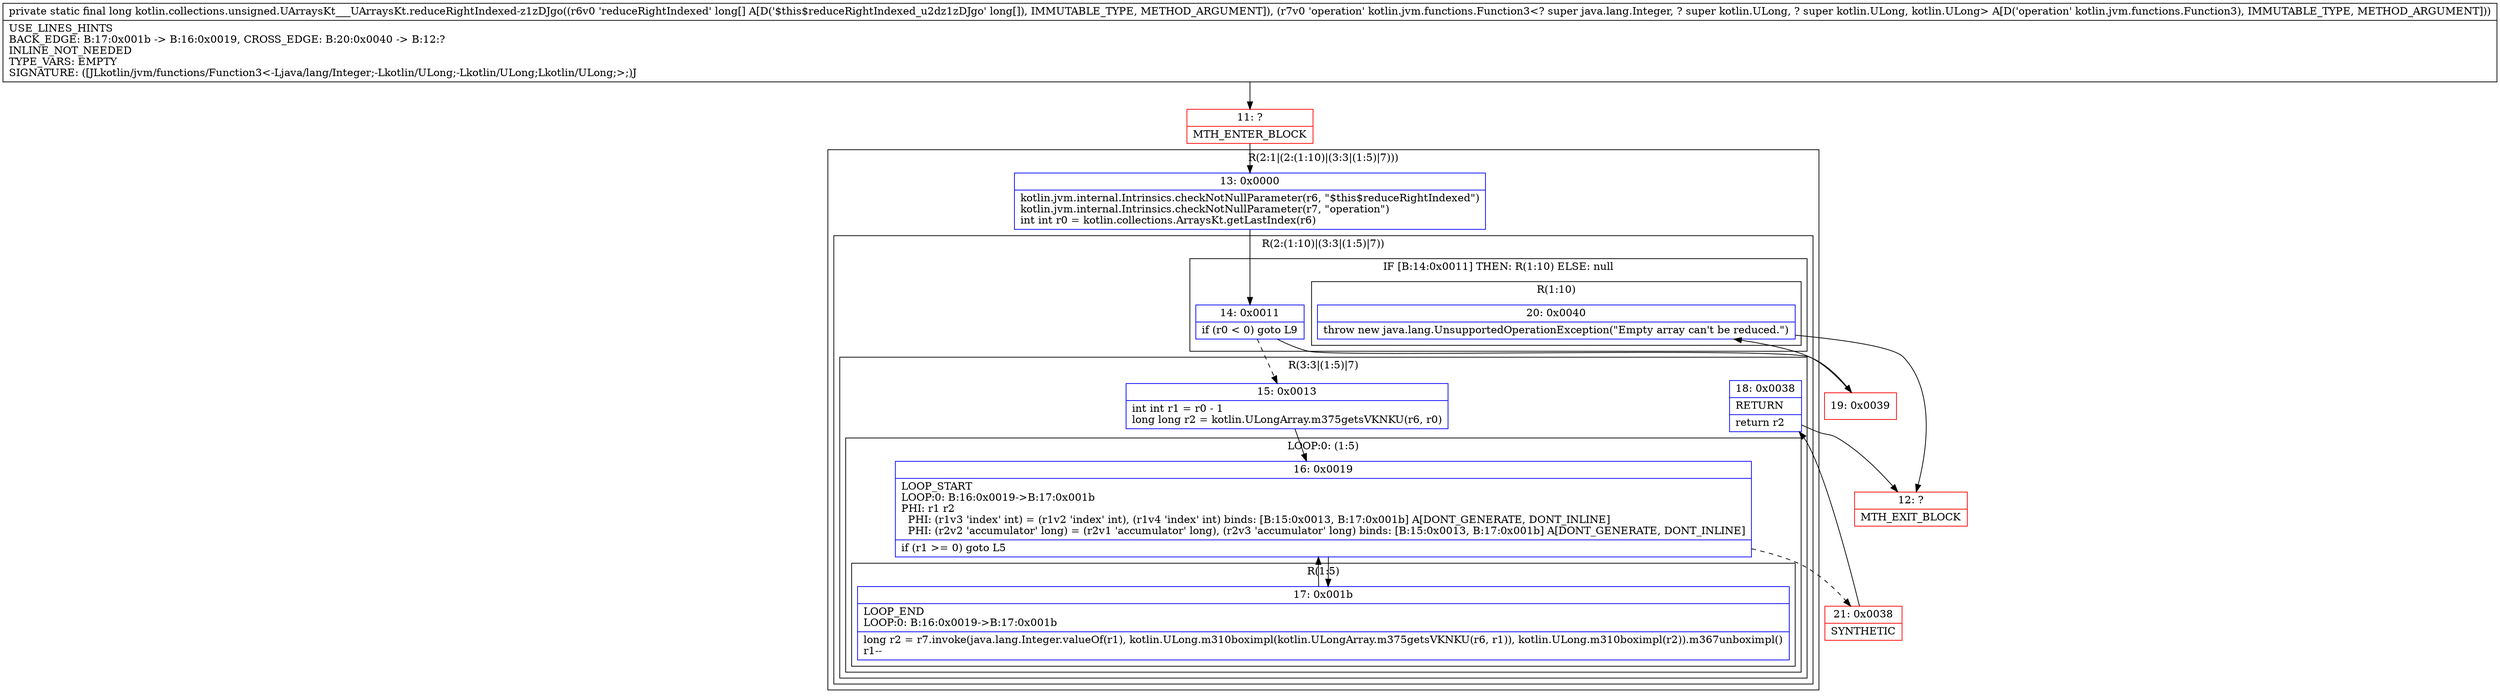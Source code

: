 digraph "CFG forkotlin.collections.unsigned.UArraysKt___UArraysKt.reduceRightIndexed\-z1zDJgo([JLkotlin\/jvm\/functions\/Function3;)J" {
subgraph cluster_Region_1678425477 {
label = "R(2:1|(2:(1:10)|(3:3|(1:5)|7)))";
node [shape=record,color=blue];
Node_13 [shape=record,label="{13\:\ 0x0000|kotlin.jvm.internal.Intrinsics.checkNotNullParameter(r6, \"$this$reduceRightIndexed\")\lkotlin.jvm.internal.Intrinsics.checkNotNullParameter(r7, \"operation\")\lint int r0 = kotlin.collections.ArraysKt.getLastIndex(r6)\l}"];
subgraph cluster_Region_246831644 {
label = "R(2:(1:10)|(3:3|(1:5)|7))";
node [shape=record,color=blue];
subgraph cluster_IfRegion_555707457 {
label = "IF [B:14:0x0011] THEN: R(1:10) ELSE: null";
node [shape=record,color=blue];
Node_14 [shape=record,label="{14\:\ 0x0011|if (r0 \< 0) goto L9\l}"];
subgraph cluster_Region_707779176 {
label = "R(1:10)";
node [shape=record,color=blue];
Node_20 [shape=record,label="{20\:\ 0x0040|throw new java.lang.UnsupportedOperationException(\"Empty array can't be reduced.\")\l}"];
}
}
subgraph cluster_Region_1821494497 {
label = "R(3:3|(1:5)|7)";
node [shape=record,color=blue];
Node_15 [shape=record,label="{15\:\ 0x0013|int int r1 = r0 \- 1\llong long r2 = kotlin.ULongArray.m375getsVKNKU(r6, r0)\l}"];
subgraph cluster_LoopRegion_1744685171 {
label = "LOOP:0: (1:5)";
node [shape=record,color=blue];
Node_16 [shape=record,label="{16\:\ 0x0019|LOOP_START\lLOOP:0: B:16:0x0019\-\>B:17:0x001b\lPHI: r1 r2 \l  PHI: (r1v3 'index' int) = (r1v2 'index' int), (r1v4 'index' int) binds: [B:15:0x0013, B:17:0x001b] A[DONT_GENERATE, DONT_INLINE]\l  PHI: (r2v2 'accumulator' long) = (r2v1 'accumulator' long), (r2v3 'accumulator' long) binds: [B:15:0x0013, B:17:0x001b] A[DONT_GENERATE, DONT_INLINE]\l|if (r1 \>= 0) goto L5\l}"];
subgraph cluster_Region_1454028700 {
label = "R(1:5)";
node [shape=record,color=blue];
Node_17 [shape=record,label="{17\:\ 0x001b|LOOP_END\lLOOP:0: B:16:0x0019\-\>B:17:0x001b\l|long r2 = r7.invoke(java.lang.Integer.valueOf(r1), kotlin.ULong.m310boximpl(kotlin.ULongArray.m375getsVKNKU(r6, r1)), kotlin.ULong.m310boximpl(r2)).m367unboximpl()\lr1\-\-\l}"];
}
}
Node_18 [shape=record,label="{18\:\ 0x0038|RETURN\l|return r2\l}"];
}
}
}
Node_11 [shape=record,color=red,label="{11\:\ ?|MTH_ENTER_BLOCK\l}"];
Node_21 [shape=record,color=red,label="{21\:\ 0x0038|SYNTHETIC\l}"];
Node_12 [shape=record,color=red,label="{12\:\ ?|MTH_EXIT_BLOCK\l}"];
Node_19 [shape=record,color=red,label="{19\:\ 0x0039}"];
MethodNode[shape=record,label="{private static final long kotlin.collections.unsigned.UArraysKt___UArraysKt.reduceRightIndexed\-z1zDJgo((r6v0 'reduceRightIndexed' long[] A[D('$this$reduceRightIndexed_u2dz1zDJgo' long[]), IMMUTABLE_TYPE, METHOD_ARGUMENT]), (r7v0 'operation' kotlin.jvm.functions.Function3\<? super java.lang.Integer, ? super kotlin.ULong, ? super kotlin.ULong, kotlin.ULong\> A[D('operation' kotlin.jvm.functions.Function3), IMMUTABLE_TYPE, METHOD_ARGUMENT]))  | USE_LINES_HINTS\lBACK_EDGE: B:17:0x001b \-\> B:16:0x0019, CROSS_EDGE: B:20:0x0040 \-\> B:12:?\lINLINE_NOT_NEEDED\lTYPE_VARS: EMPTY\lSIGNATURE: ([JLkotlin\/jvm\/functions\/Function3\<\-Ljava\/lang\/Integer;\-Lkotlin\/ULong;\-Lkotlin\/ULong;Lkotlin\/ULong;\>;)J\l}"];
MethodNode -> Node_11;Node_13 -> Node_14;
Node_14 -> Node_15[style=dashed];
Node_14 -> Node_19;
Node_20 -> Node_12;
Node_15 -> Node_16;
Node_16 -> Node_17;
Node_16 -> Node_21[style=dashed];
Node_17 -> Node_16;
Node_18 -> Node_12;
Node_11 -> Node_13;
Node_21 -> Node_18;
Node_19 -> Node_20;
}

